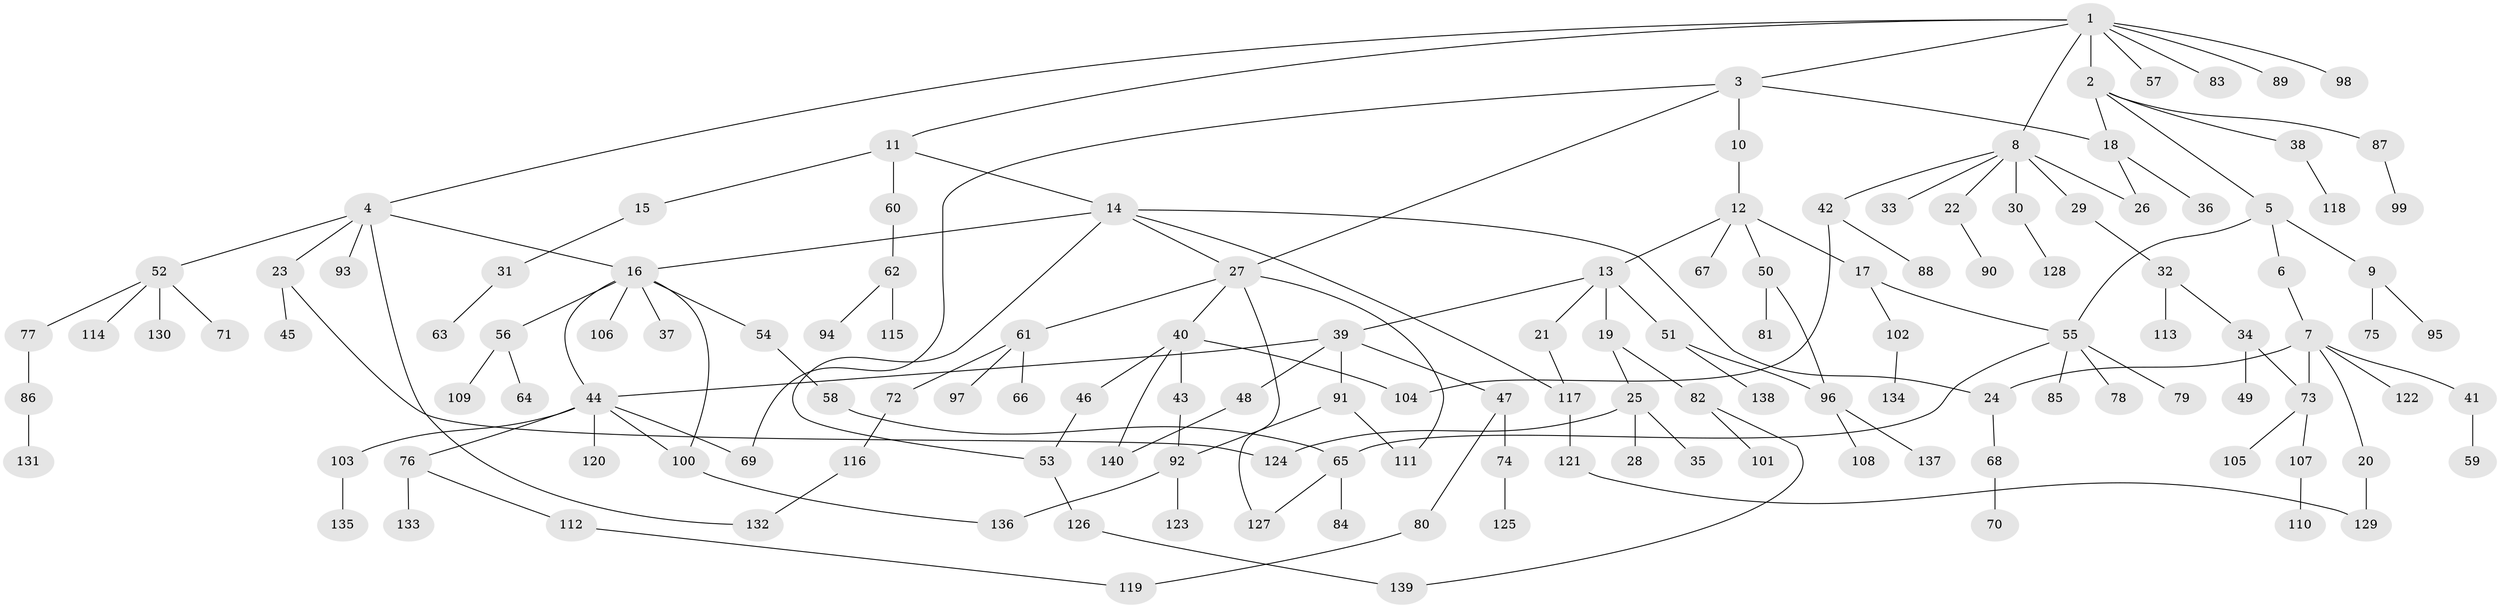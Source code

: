 // coarse degree distribution, {12: 0.010638297872340425, 9: 0.010638297872340425, 5: 0.0425531914893617, 4: 0.06382978723404255, 6: 0.010638297872340425, 7: 0.05319148936170213, 2: 0.2553191489361702, 3: 0.1595744680851064, 1: 0.39361702127659576}
// Generated by graph-tools (version 1.1) at 2025/41/03/06/25 10:41:27]
// undirected, 140 vertices, 164 edges
graph export_dot {
graph [start="1"]
  node [color=gray90,style=filled];
  1;
  2;
  3;
  4;
  5;
  6;
  7;
  8;
  9;
  10;
  11;
  12;
  13;
  14;
  15;
  16;
  17;
  18;
  19;
  20;
  21;
  22;
  23;
  24;
  25;
  26;
  27;
  28;
  29;
  30;
  31;
  32;
  33;
  34;
  35;
  36;
  37;
  38;
  39;
  40;
  41;
  42;
  43;
  44;
  45;
  46;
  47;
  48;
  49;
  50;
  51;
  52;
  53;
  54;
  55;
  56;
  57;
  58;
  59;
  60;
  61;
  62;
  63;
  64;
  65;
  66;
  67;
  68;
  69;
  70;
  71;
  72;
  73;
  74;
  75;
  76;
  77;
  78;
  79;
  80;
  81;
  82;
  83;
  84;
  85;
  86;
  87;
  88;
  89;
  90;
  91;
  92;
  93;
  94;
  95;
  96;
  97;
  98;
  99;
  100;
  101;
  102;
  103;
  104;
  105;
  106;
  107;
  108;
  109;
  110;
  111;
  112;
  113;
  114;
  115;
  116;
  117;
  118;
  119;
  120;
  121;
  122;
  123;
  124;
  125;
  126;
  127;
  128;
  129;
  130;
  131;
  132;
  133;
  134;
  135;
  136;
  137;
  138;
  139;
  140;
  1 -- 2;
  1 -- 3;
  1 -- 4;
  1 -- 8;
  1 -- 11;
  1 -- 57;
  1 -- 83;
  1 -- 89;
  1 -- 98;
  2 -- 5;
  2 -- 18;
  2 -- 38;
  2 -- 87;
  3 -- 10;
  3 -- 27;
  3 -- 18;
  3 -- 69;
  4 -- 23;
  4 -- 52;
  4 -- 93;
  4 -- 132;
  4 -- 16;
  5 -- 6;
  5 -- 9;
  5 -- 55;
  6 -- 7;
  7 -- 20;
  7 -- 24;
  7 -- 41;
  7 -- 122;
  7 -- 73;
  8 -- 22;
  8 -- 29;
  8 -- 30;
  8 -- 33;
  8 -- 42;
  8 -- 26;
  9 -- 75;
  9 -- 95;
  10 -- 12;
  11 -- 14;
  11 -- 15;
  11 -- 60;
  12 -- 13;
  12 -- 17;
  12 -- 50;
  12 -- 67;
  13 -- 19;
  13 -- 21;
  13 -- 39;
  13 -- 51;
  14 -- 16;
  14 -- 117;
  14 -- 27;
  14 -- 24;
  14 -- 53;
  15 -- 31;
  16 -- 37;
  16 -- 54;
  16 -- 56;
  16 -- 100;
  16 -- 106;
  16 -- 44;
  17 -- 102;
  17 -- 55;
  18 -- 26;
  18 -- 36;
  19 -- 25;
  19 -- 82;
  20 -- 129;
  21 -- 117;
  22 -- 90;
  23 -- 45;
  23 -- 124;
  24 -- 68;
  25 -- 28;
  25 -- 35;
  25 -- 124;
  27 -- 40;
  27 -- 61;
  27 -- 127;
  27 -- 111;
  29 -- 32;
  30 -- 128;
  31 -- 63;
  32 -- 34;
  32 -- 113;
  34 -- 49;
  34 -- 73;
  38 -- 118;
  39 -- 44;
  39 -- 47;
  39 -- 48;
  39 -- 91;
  40 -- 43;
  40 -- 46;
  40 -- 104;
  40 -- 140;
  41 -- 59;
  42 -- 88;
  42 -- 104;
  43 -- 92;
  44 -- 69;
  44 -- 76;
  44 -- 103;
  44 -- 120;
  44 -- 100;
  46 -- 53;
  47 -- 74;
  47 -- 80;
  48 -- 140;
  50 -- 81;
  50 -- 96;
  51 -- 138;
  51 -- 96;
  52 -- 71;
  52 -- 77;
  52 -- 114;
  52 -- 130;
  53 -- 126;
  54 -- 58;
  55 -- 78;
  55 -- 79;
  55 -- 85;
  55 -- 65;
  56 -- 64;
  56 -- 109;
  58 -- 65;
  60 -- 62;
  61 -- 66;
  61 -- 72;
  61 -- 97;
  62 -- 94;
  62 -- 115;
  65 -- 84;
  65 -- 127;
  68 -- 70;
  72 -- 116;
  73 -- 105;
  73 -- 107;
  74 -- 125;
  76 -- 112;
  76 -- 133;
  77 -- 86;
  80 -- 119;
  82 -- 101;
  82 -- 139;
  86 -- 131;
  87 -- 99;
  91 -- 92;
  91 -- 111;
  92 -- 123;
  92 -- 136;
  96 -- 108;
  96 -- 137;
  100 -- 136;
  102 -- 134;
  103 -- 135;
  107 -- 110;
  112 -- 119;
  116 -- 132;
  117 -- 121;
  121 -- 129;
  126 -- 139;
}
